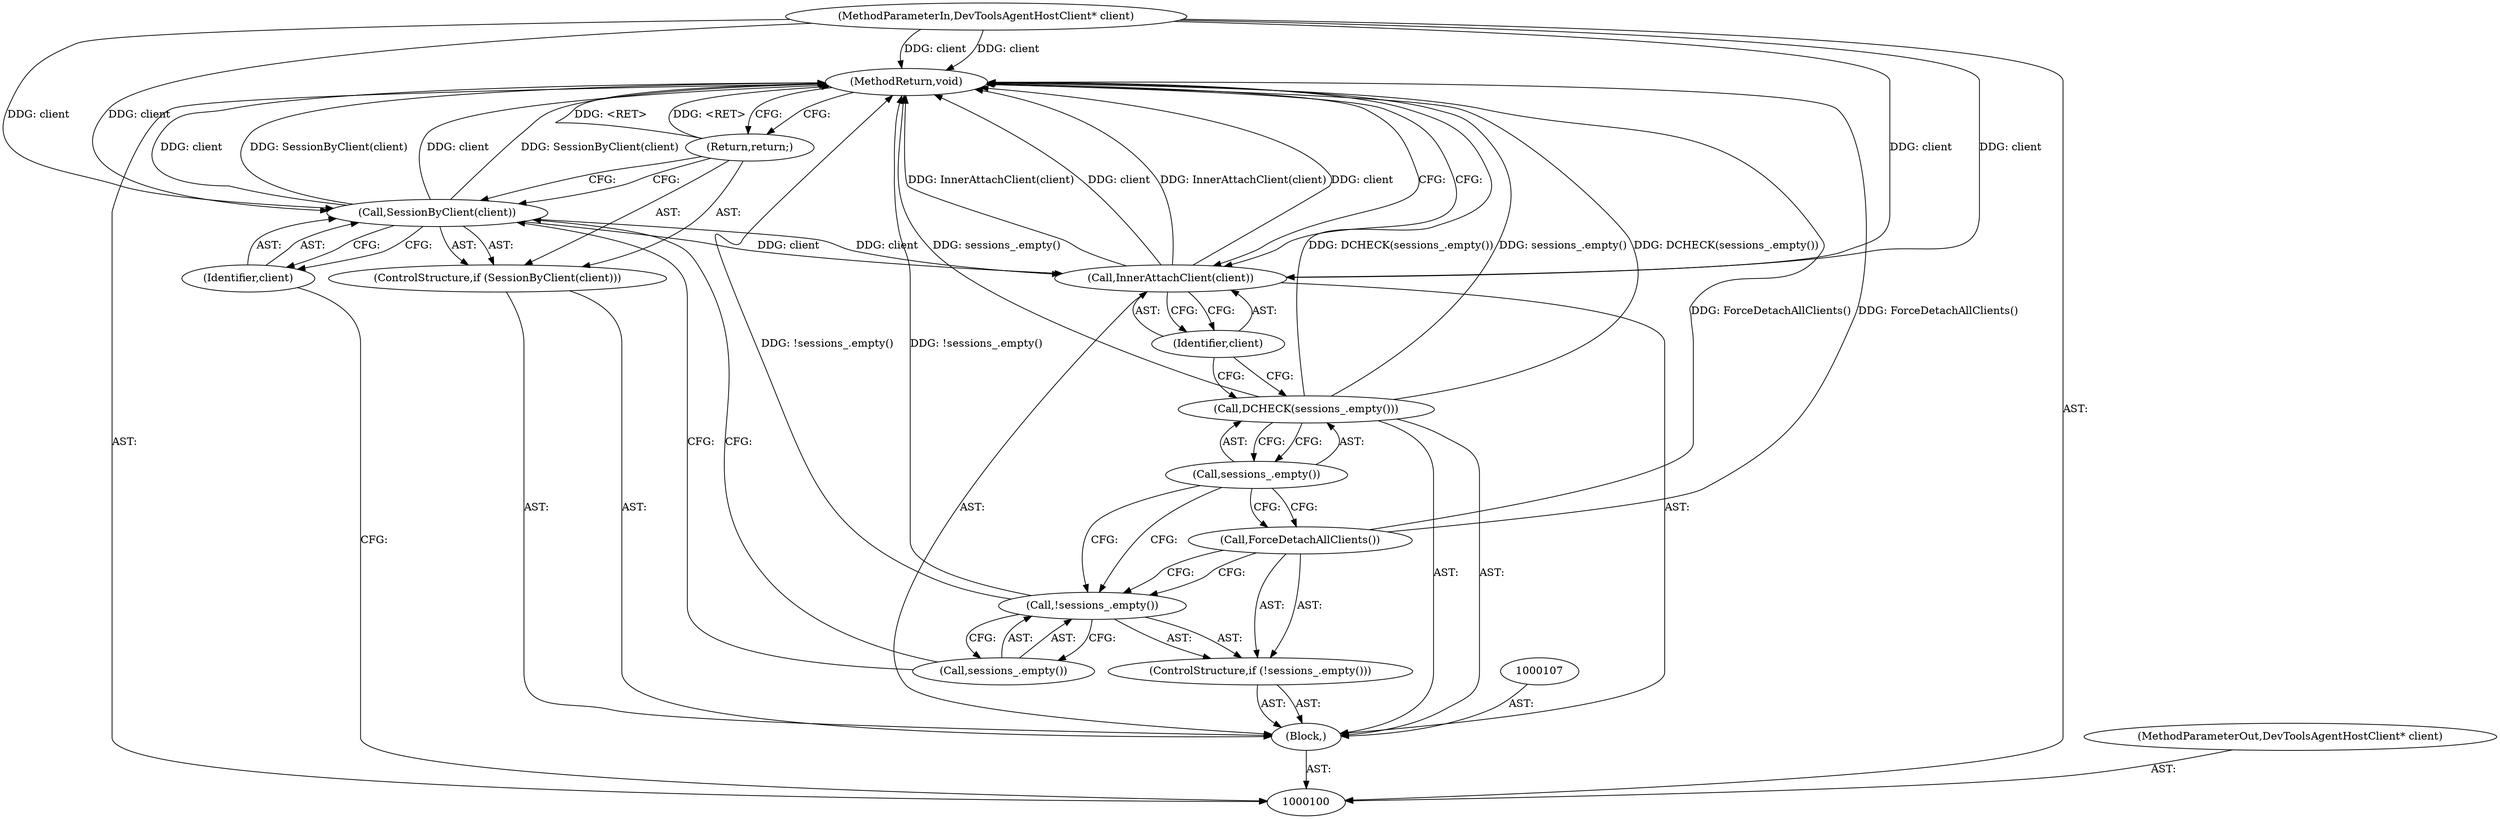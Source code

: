 digraph "1_Chrome_2aec794f26098c7a361c27d7c8f57119631cca8a_7" {
"1000116" [label="(MethodReturn,void)"];
"1000101" [label="(MethodParameterIn,DevToolsAgentHostClient* client)"];
"1000143" [label="(MethodParameterOut,DevToolsAgentHostClient* client)"];
"1000102" [label="(Block,)"];
"1000105" [label="(Identifier,client)"];
"1000103" [label="(ControlStructure,if (SessionByClient(client)))"];
"1000104" [label="(Call,SessionByClient(client))"];
"1000106" [label="(Return,return;)"];
"1000108" [label="(ControlStructure,if (!sessions_.empty()))"];
"1000109" [label="(Call,!sessions_.empty())"];
"1000110" [label="(Call,sessions_.empty())"];
"1000111" [label="(Call,ForceDetachAllClients())"];
"1000113" [label="(Call,sessions_.empty())"];
"1000112" [label="(Call,DCHECK(sessions_.empty()))"];
"1000114" [label="(Call,InnerAttachClient(client))"];
"1000115" [label="(Identifier,client)"];
"1000116" -> "1000100"  [label="AST: "];
"1000116" -> "1000106"  [label="CFG: "];
"1000116" -> "1000114"  [label="CFG: "];
"1000104" -> "1000116"  [label="DDG: SessionByClient(client)"];
"1000104" -> "1000116"  [label="DDG: client"];
"1000114" -> "1000116"  [label="DDG: InnerAttachClient(client)"];
"1000114" -> "1000116"  [label="DDG: client"];
"1000112" -> "1000116"  [label="DDG: DCHECK(sessions_.empty())"];
"1000112" -> "1000116"  [label="DDG: sessions_.empty()"];
"1000111" -> "1000116"  [label="DDG: ForceDetachAllClients()"];
"1000109" -> "1000116"  [label="DDG: !sessions_.empty()"];
"1000101" -> "1000116"  [label="DDG: client"];
"1000106" -> "1000116"  [label="DDG: <RET>"];
"1000101" -> "1000100"  [label="AST: "];
"1000101" -> "1000116"  [label="DDG: client"];
"1000101" -> "1000104"  [label="DDG: client"];
"1000101" -> "1000114"  [label="DDG: client"];
"1000143" -> "1000100"  [label="AST: "];
"1000102" -> "1000100"  [label="AST: "];
"1000103" -> "1000102"  [label="AST: "];
"1000107" -> "1000102"  [label="AST: "];
"1000108" -> "1000102"  [label="AST: "];
"1000112" -> "1000102"  [label="AST: "];
"1000114" -> "1000102"  [label="AST: "];
"1000105" -> "1000104"  [label="AST: "];
"1000105" -> "1000100"  [label="CFG: "];
"1000104" -> "1000105"  [label="CFG: "];
"1000103" -> "1000102"  [label="AST: "];
"1000104" -> "1000103"  [label="AST: "];
"1000106" -> "1000103"  [label="AST: "];
"1000104" -> "1000103"  [label="AST: "];
"1000104" -> "1000105"  [label="CFG: "];
"1000105" -> "1000104"  [label="AST: "];
"1000106" -> "1000104"  [label="CFG: "];
"1000110" -> "1000104"  [label="CFG: "];
"1000104" -> "1000116"  [label="DDG: SessionByClient(client)"];
"1000104" -> "1000116"  [label="DDG: client"];
"1000101" -> "1000104"  [label="DDG: client"];
"1000104" -> "1000114"  [label="DDG: client"];
"1000106" -> "1000103"  [label="AST: "];
"1000106" -> "1000104"  [label="CFG: "];
"1000116" -> "1000106"  [label="CFG: "];
"1000106" -> "1000116"  [label="DDG: <RET>"];
"1000108" -> "1000102"  [label="AST: "];
"1000109" -> "1000108"  [label="AST: "];
"1000111" -> "1000108"  [label="AST: "];
"1000109" -> "1000108"  [label="AST: "];
"1000109" -> "1000110"  [label="CFG: "];
"1000110" -> "1000109"  [label="AST: "];
"1000111" -> "1000109"  [label="CFG: "];
"1000113" -> "1000109"  [label="CFG: "];
"1000109" -> "1000116"  [label="DDG: !sessions_.empty()"];
"1000110" -> "1000109"  [label="AST: "];
"1000110" -> "1000104"  [label="CFG: "];
"1000109" -> "1000110"  [label="CFG: "];
"1000111" -> "1000108"  [label="AST: "];
"1000111" -> "1000109"  [label="CFG: "];
"1000113" -> "1000111"  [label="CFG: "];
"1000111" -> "1000116"  [label="DDG: ForceDetachAllClients()"];
"1000113" -> "1000112"  [label="AST: "];
"1000113" -> "1000111"  [label="CFG: "];
"1000113" -> "1000109"  [label="CFG: "];
"1000112" -> "1000113"  [label="CFG: "];
"1000112" -> "1000102"  [label="AST: "];
"1000112" -> "1000113"  [label="CFG: "];
"1000113" -> "1000112"  [label="AST: "];
"1000115" -> "1000112"  [label="CFG: "];
"1000112" -> "1000116"  [label="DDG: DCHECK(sessions_.empty())"];
"1000112" -> "1000116"  [label="DDG: sessions_.empty()"];
"1000114" -> "1000102"  [label="AST: "];
"1000114" -> "1000115"  [label="CFG: "];
"1000115" -> "1000114"  [label="AST: "];
"1000116" -> "1000114"  [label="CFG: "];
"1000114" -> "1000116"  [label="DDG: InnerAttachClient(client)"];
"1000114" -> "1000116"  [label="DDG: client"];
"1000104" -> "1000114"  [label="DDG: client"];
"1000101" -> "1000114"  [label="DDG: client"];
"1000115" -> "1000114"  [label="AST: "];
"1000115" -> "1000112"  [label="CFG: "];
"1000114" -> "1000115"  [label="CFG: "];
}
